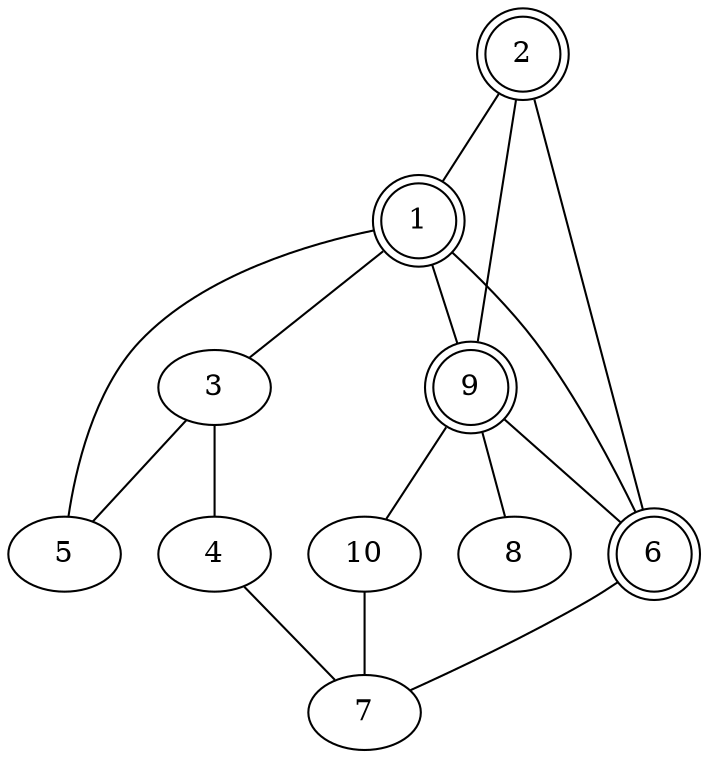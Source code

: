 graph g {
      graph[scale=0.4]
      1 [shape=doublecircle]
      2 [shape=doublecircle]
      3 
      4 
      5 
      6 [shape=doublecircle]
      7 
      8 
      9 [shape=doublecircle]
      10

      2 -- 9
      2 -- 6
      2 -- 1
      1 -- 9
      1 -- 6
      1 -- 5
      1 -- 3
      3 -- 5
      3 -- 4
      4 -- 7
      6 -- 7
      9 -- 8
      9 -- 10
      9 -- 6
      10 -- 7
}
